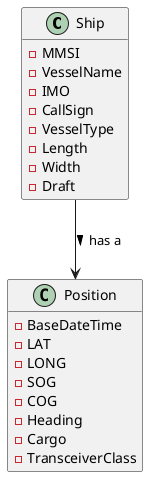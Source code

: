 @startuml
hide methods

class Ship{
-MMSI
-VesselName
-IMO
-CallSign
-VesselType
-Length
-Width
-Draft
}

class Position{
-BaseDateTime
-LAT
-LONG
-SOG
-COG
-Heading
-Cargo
-TransceiverClass
}

Ship --> Position : has a >

@enduml